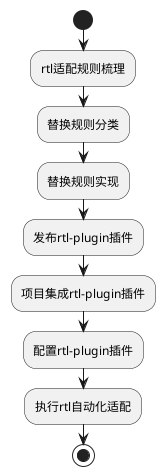 @startuml rlt_plugin_flow

start
:rtl适配规则梳理;
:替换规则分类;
:替换规则实现;
:发布rtl-plugin插件;
:项目集成rtl-plugin插件;
:配置rtl-plugin插件;
:执行rtl自动化适配;
stop

@enduml